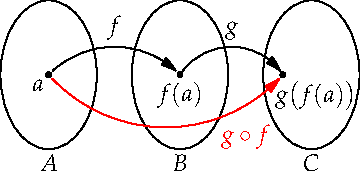 settings.tex="pdflatex";

texpreamble("\usepackage{amsmath}
\usepackage{amsthm,amssymb}
\usepackage{mathpazo}
\usepackage[svgnames]{xcolor}
");
import graph;

size(180);

path ellipse(real x, real y){return xscale(x)*yscale(y)*unitcircle;}

pair a=(0,0);
pair b=(3,0);
pair c=(5.35,0);
pair C=(6,0);

draw(ellipse(1.1,1.7));
draw(shift(b)*ellipse(1.1,1.7));
draw(shift(C)*ellipse(1.1,1.7));

real sh=0.08;

draw(Label("$f$",align=N),subpath(a..((a+b)/2+(0,8sh))..b,sh,2-sh),Arrow);
draw(Label("$g$",align=N),subpath(b..((b+c)/2+(0,8sh))..c,sh,2-sh),Arrow);

path gof=subpath(a..((a+c)/2+(0,-15sh))..c,0.5sh,2-0.5sh);
draw(gof,red,Arrow);
label(Label("$g\circ f$",align=SE),relpoint(gof,0.7),red);

dot("$a$",a,SW);
dot("$f(a)$",b,S);
dot("$g\bigl(f(a)\bigr)$",c,dir(-55));

label("$A$",a-(0,2));
label("$B$",b-(0,2));
label("$C$",C-(0,2));